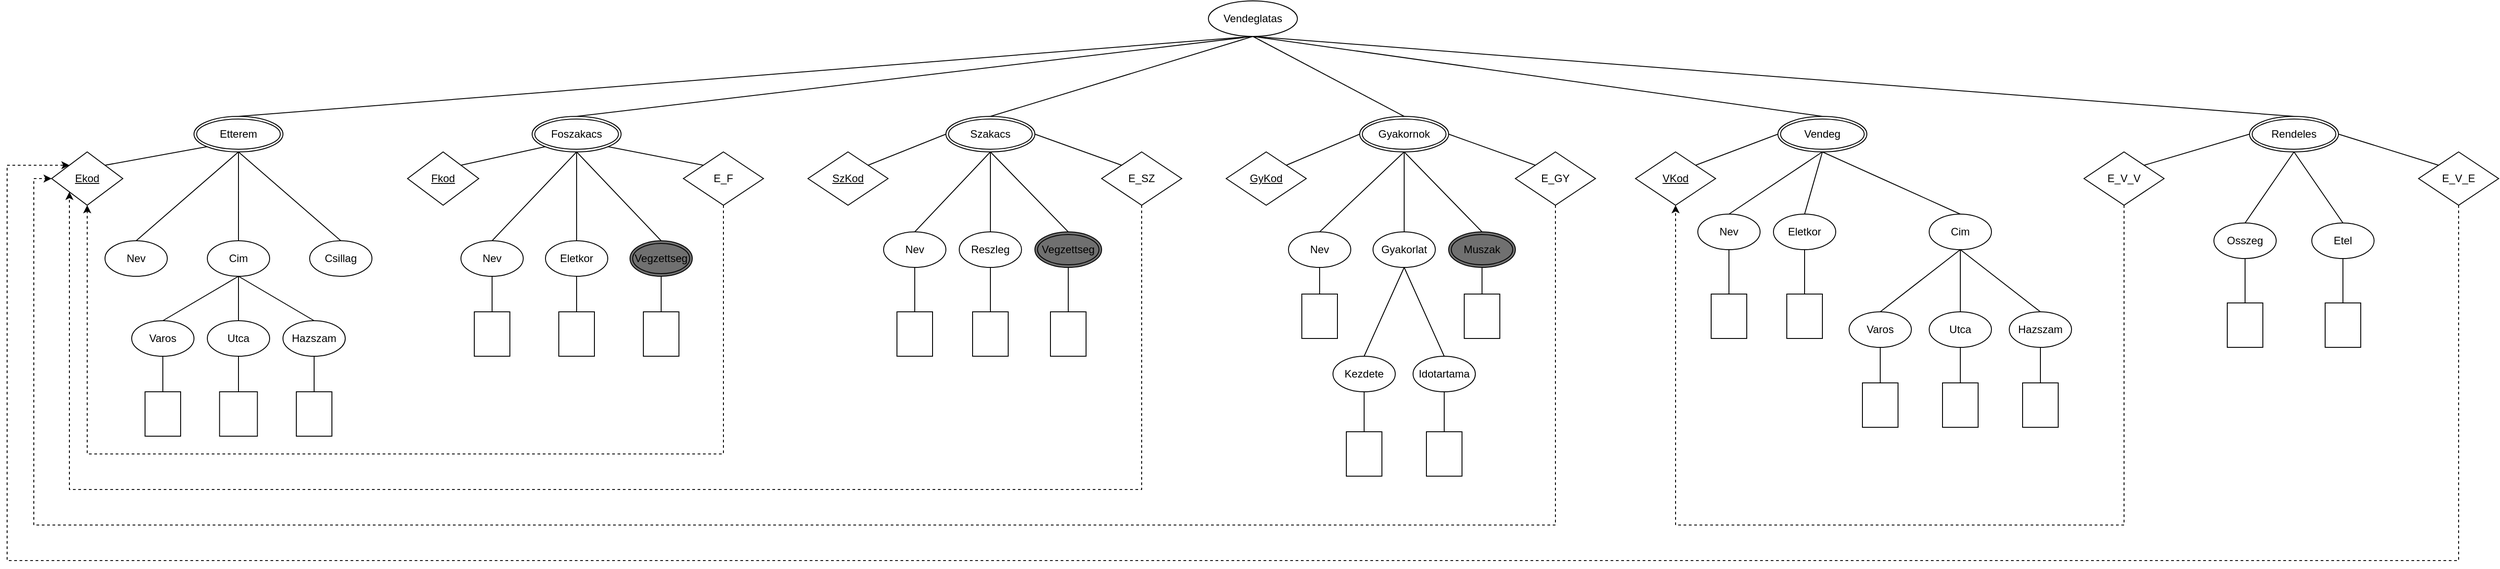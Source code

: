 <mxfile version="28.2.5">
  <diagram name="1 oldal" id="dGb0UY-_Se25YQj4G9rX">
    <mxGraphModel dx="3767" dy="1123" grid="1" gridSize="10" guides="1" tooltips="1" connect="1" arrows="1" fold="1" page="1" pageScale="1" pageWidth="827" pageHeight="1169" math="0" shadow="0">
      <root>
        <mxCell id="0" />
        <mxCell id="1" parent="0" />
        <mxCell id="DmxvdTNKo9QtdADaN_bz-2" value="Szakacs" style="ellipse;shape=doubleEllipse;margin=3;whiteSpace=wrap;html=1;align=center;" parent="1" vertex="1">
          <mxGeometry x="285" y="180" width="100" height="40" as="geometry" />
        </mxCell>
        <mxCell id="DmxvdTNKo9QtdADaN_bz-3" value="Vendeglatas" style="ellipse;whiteSpace=wrap;html=1;align=center;" parent="1" vertex="1">
          <mxGeometry x="580" y="50" width="100" height="40" as="geometry" />
        </mxCell>
        <mxCell id="DmxvdTNKo9QtdADaN_bz-4" value="Etterem" style="ellipse;shape=doubleEllipse;margin=3;whiteSpace=wrap;html=1;align=center;" parent="1" vertex="1">
          <mxGeometry x="-560" y="180" width="100" height="40" as="geometry" />
        </mxCell>
        <mxCell id="DmxvdTNKo9QtdADaN_bz-5" value="Foszakacs" style="ellipse;shape=doubleEllipse;margin=3;whiteSpace=wrap;html=1;align=center;" parent="1" vertex="1">
          <mxGeometry x="-180" y="180" width="100" height="40" as="geometry" />
        </mxCell>
        <mxCell id="DmxvdTNKo9QtdADaN_bz-6" value="Vendeg" style="ellipse;shape=doubleEllipse;margin=3;whiteSpace=wrap;html=1;align=center;" parent="1" vertex="1">
          <mxGeometry x="1220" y="180" width="100" height="40" as="geometry" />
        </mxCell>
        <mxCell id="DmxvdTNKo9QtdADaN_bz-7" value="Rendeles" style="ellipse;shape=doubleEllipse;margin=3;whiteSpace=wrap;html=1;align=center;" parent="1" vertex="1">
          <mxGeometry x="1750" y="180" width="100" height="40" as="geometry" />
        </mxCell>
        <mxCell id="DmxvdTNKo9QtdADaN_bz-8" value="Gyakornok" style="ellipse;shape=doubleEllipse;margin=3;whiteSpace=wrap;html=1;align=center;" parent="1" vertex="1">
          <mxGeometry x="750" y="180" width="100" height="40" as="geometry" />
        </mxCell>
        <mxCell id="DmxvdTNKo9QtdADaN_bz-9" value="" style="endArrow=none;html=1;rounded=0;entryX=0.5;entryY=1;entryDx=0;entryDy=0;exitX=0.5;exitY=0;exitDx=0;exitDy=0;" parent="1" source="DmxvdTNKo9QtdADaN_bz-4" target="DmxvdTNKo9QtdADaN_bz-3" edge="1">
          <mxGeometry relative="1" as="geometry">
            <mxPoint x="340" y="440" as="sourcePoint" />
            <mxPoint x="374" y="110" as="targetPoint" />
          </mxGeometry>
        </mxCell>
        <mxCell id="DmxvdTNKo9QtdADaN_bz-11" value="" style="endArrow=none;html=1;rounded=0;entryX=0.5;entryY=1;entryDx=0;entryDy=0;exitX=0.5;exitY=0;exitDx=0;exitDy=0;" parent="1" source="DmxvdTNKo9QtdADaN_bz-5" target="DmxvdTNKo9QtdADaN_bz-3" edge="1">
          <mxGeometry relative="1" as="geometry">
            <mxPoint x="390" y="220" as="sourcePoint" />
            <mxPoint x="1234" y="130" as="targetPoint" />
          </mxGeometry>
        </mxCell>
        <mxCell id="DmxvdTNKo9QtdADaN_bz-12" value="" style="endArrow=none;html=1;rounded=0;entryX=0.5;entryY=1;entryDx=0;entryDy=0;exitX=0.5;exitY=0;exitDx=0;exitDy=0;" parent="1" source="DmxvdTNKo9QtdADaN_bz-2" target="DmxvdTNKo9QtdADaN_bz-3" edge="1">
          <mxGeometry relative="1" as="geometry">
            <mxPoint x="400" y="240" as="sourcePoint" />
            <mxPoint x="1244" y="150" as="targetPoint" />
          </mxGeometry>
        </mxCell>
        <mxCell id="DmxvdTNKo9QtdADaN_bz-13" value="" style="endArrow=none;html=1;rounded=0;entryX=0.5;entryY=1;entryDx=0;entryDy=0;exitX=0.5;exitY=0;exitDx=0;exitDy=0;" parent="1" source="DmxvdTNKo9QtdADaN_bz-8" target="DmxvdTNKo9QtdADaN_bz-3" edge="1">
          <mxGeometry relative="1" as="geometry">
            <mxPoint x="450" y="220" as="sourcePoint" />
            <mxPoint x="1294" y="130" as="targetPoint" />
          </mxGeometry>
        </mxCell>
        <mxCell id="DmxvdTNKo9QtdADaN_bz-14" value="" style="endArrow=none;html=1;rounded=0;entryX=0.5;entryY=0;entryDx=0;entryDy=0;exitX=0.5;exitY=1;exitDx=0;exitDy=0;" parent="1" source="DmxvdTNKo9QtdADaN_bz-3" target="DmxvdTNKo9QtdADaN_bz-6" edge="1">
          <mxGeometry relative="1" as="geometry">
            <mxPoint x="650" y="190" as="sourcePoint" />
            <mxPoint x="1494" y="100" as="targetPoint" />
          </mxGeometry>
        </mxCell>
        <mxCell id="DmxvdTNKo9QtdADaN_bz-15" value="" style="endArrow=none;html=1;rounded=0;entryX=0.5;entryY=0;entryDx=0;entryDy=0;exitX=0.5;exitY=1;exitDx=0;exitDy=0;" parent="1" source="DmxvdTNKo9QtdADaN_bz-3" target="DmxvdTNKo9QtdADaN_bz-7" edge="1">
          <mxGeometry relative="1" as="geometry">
            <mxPoint x="640" y="210" as="sourcePoint" />
            <mxPoint x="1484" y="120" as="targetPoint" />
          </mxGeometry>
        </mxCell>
        <mxCell id="DmxvdTNKo9QtdADaN_bz-16" value="Ekod" style="shape=rhombus;perimeter=rhombusPerimeter;whiteSpace=wrap;html=1;align=center;fontStyle=4" parent="1" vertex="1">
          <mxGeometry x="-720" y="220" width="80" height="60" as="geometry" />
        </mxCell>
        <mxCell id="DmxvdTNKo9QtdADaN_bz-17" value="Nev" style="ellipse;whiteSpace=wrap;html=1;align=center;" parent="1" vertex="1">
          <mxGeometry x="-660" y="320" width="70" height="40" as="geometry" />
        </mxCell>
        <mxCell id="DmxvdTNKo9QtdADaN_bz-18" value="Cim" style="ellipse;whiteSpace=wrap;html=1;align=center;" parent="1" vertex="1">
          <mxGeometry x="-545" y="320" width="70" height="40" as="geometry" />
        </mxCell>
        <mxCell id="DmxvdTNKo9QtdADaN_bz-19" value="Csillag" style="ellipse;whiteSpace=wrap;html=1;align=center;" parent="1" vertex="1">
          <mxGeometry x="-430" y="320" width="70" height="40" as="geometry" />
        </mxCell>
        <mxCell id="DmxvdTNKo9QtdADaN_bz-20" value="Varos" style="ellipse;whiteSpace=wrap;html=1;align=center;" parent="1" vertex="1">
          <mxGeometry x="-630" y="410" width="70" height="40" as="geometry" />
        </mxCell>
        <mxCell id="DmxvdTNKo9QtdADaN_bz-21" value="Utca" style="ellipse;whiteSpace=wrap;html=1;align=center;" parent="1" vertex="1">
          <mxGeometry x="-545" y="410" width="70" height="40" as="geometry" />
        </mxCell>
        <mxCell id="DmxvdTNKo9QtdADaN_bz-22" value="Hazszam" style="ellipse;whiteSpace=wrap;html=1;align=center;" parent="1" vertex="1">
          <mxGeometry x="-460" y="410" width="70" height="40" as="geometry" />
        </mxCell>
        <mxCell id="DmxvdTNKo9QtdADaN_bz-23" value="" style="whiteSpace=wrap;html=1;align=center;" parent="1" vertex="1">
          <mxGeometry x="-615" y="490" width="40" height="50" as="geometry" />
        </mxCell>
        <mxCell id="DmxvdTNKo9QtdADaN_bz-24" value="" style="whiteSpace=wrap;html=1;align=center;" parent="1" vertex="1">
          <mxGeometry x="-531.25" y="490" width="42.5" height="50" as="geometry" />
        </mxCell>
        <mxCell id="DmxvdTNKo9QtdADaN_bz-25" value="" style="whiteSpace=wrap;html=1;align=center;" parent="1" vertex="1">
          <mxGeometry x="-445" y="490" width="40" height="50" as="geometry" />
        </mxCell>
        <mxCell id="DmxvdTNKo9QtdADaN_bz-26" value="" style="endArrow=none;html=1;rounded=0;entryX=0;entryY=1;entryDx=0;entryDy=0;exitX=1;exitY=0;exitDx=0;exitDy=0;" parent="1" source="DmxvdTNKo9QtdADaN_bz-16" target="DmxvdTNKo9QtdADaN_bz-4" edge="1">
          <mxGeometry relative="1" as="geometry">
            <mxPoint x="-90" y="400" as="sourcePoint" />
            <mxPoint x="70" y="400" as="targetPoint" />
          </mxGeometry>
        </mxCell>
        <mxCell id="DmxvdTNKo9QtdADaN_bz-28" value="" style="endArrow=none;html=1;rounded=0;entryX=0.5;entryY=1;entryDx=0;entryDy=0;exitX=0.5;exitY=0;exitDx=0;exitDy=0;" parent="1" source="DmxvdTNKo9QtdADaN_bz-17" target="DmxvdTNKo9QtdADaN_bz-4" edge="1">
          <mxGeometry relative="1" as="geometry">
            <mxPoint x="-520" y="261" as="sourcePoint" />
            <mxPoint x="-405" y="240" as="targetPoint" />
          </mxGeometry>
        </mxCell>
        <mxCell id="DmxvdTNKo9QtdADaN_bz-29" value="" style="endArrow=none;html=1;rounded=0;entryX=0.5;entryY=1;entryDx=0;entryDy=0;exitX=0.5;exitY=0;exitDx=0;exitDy=0;" parent="1" source="DmxvdTNKo9QtdADaN_bz-18" target="DmxvdTNKo9QtdADaN_bz-4" edge="1">
          <mxGeometry relative="1" as="geometry">
            <mxPoint x="-500" y="301" as="sourcePoint" />
            <mxPoint x="-385" y="280" as="targetPoint" />
          </mxGeometry>
        </mxCell>
        <mxCell id="DmxvdTNKo9QtdADaN_bz-30" value="" style="endArrow=none;html=1;rounded=0;entryX=0.5;entryY=1;entryDx=0;entryDy=0;exitX=0.5;exitY=0;exitDx=0;exitDy=0;" parent="1" source="DmxvdTNKo9QtdADaN_bz-19" target="DmxvdTNKo9QtdADaN_bz-4" edge="1">
          <mxGeometry relative="1" as="geometry">
            <mxPoint x="-470" y="271" as="sourcePoint" />
            <mxPoint x="-355" y="250" as="targetPoint" />
          </mxGeometry>
        </mxCell>
        <mxCell id="DmxvdTNKo9QtdADaN_bz-31" value="" style="endArrow=none;html=1;rounded=0;entryX=0.5;entryY=1;entryDx=0;entryDy=0;exitX=0.5;exitY=0;exitDx=0;exitDy=0;" parent="1" source="DmxvdTNKo9QtdADaN_bz-20" target="DmxvdTNKo9QtdADaN_bz-18" edge="1">
          <mxGeometry relative="1" as="geometry">
            <mxPoint x="-520" y="401" as="sourcePoint" />
            <mxPoint x="-405" y="380" as="targetPoint" />
          </mxGeometry>
        </mxCell>
        <mxCell id="DmxvdTNKo9QtdADaN_bz-32" value="" style="endArrow=none;html=1;rounded=0;entryX=0.5;entryY=1;entryDx=0;entryDy=0;exitX=0.5;exitY=0;exitDx=0;exitDy=0;" parent="1" source="DmxvdTNKo9QtdADaN_bz-21" target="DmxvdTNKo9QtdADaN_bz-18" edge="1">
          <mxGeometry relative="1" as="geometry">
            <mxPoint x="-500" y="391" as="sourcePoint" />
            <mxPoint x="-385" y="370" as="targetPoint" />
          </mxGeometry>
        </mxCell>
        <mxCell id="DmxvdTNKo9QtdADaN_bz-33" value="" style="endArrow=none;html=1;rounded=0;entryX=0.5;entryY=0;entryDx=0;entryDy=0;exitX=0.5;exitY=1;exitDx=0;exitDy=0;" parent="1" source="DmxvdTNKo9QtdADaN_bz-18" target="DmxvdTNKo9QtdADaN_bz-22" edge="1">
          <mxGeometry relative="1" as="geometry">
            <mxPoint x="-480" y="391" as="sourcePoint" />
            <mxPoint x="-365" y="370" as="targetPoint" />
          </mxGeometry>
        </mxCell>
        <mxCell id="DmxvdTNKo9QtdADaN_bz-34" value="" style="endArrow=none;html=1;rounded=0;entryX=0.5;entryY=1;entryDx=0;entryDy=0;exitX=0.5;exitY=0;exitDx=0;exitDy=0;" parent="1" source="DmxvdTNKo9QtdADaN_bz-23" target="DmxvdTNKo9QtdADaN_bz-20" edge="1">
          <mxGeometry relative="1" as="geometry">
            <mxPoint x="-590" y="481" as="sourcePoint" />
            <mxPoint x="-475" y="460" as="targetPoint" />
          </mxGeometry>
        </mxCell>
        <mxCell id="DmxvdTNKo9QtdADaN_bz-35" value="" style="endArrow=none;html=1;rounded=0;entryX=0.5;entryY=1;entryDx=0;entryDy=0;exitX=0.5;exitY=0;exitDx=0;exitDy=0;" parent="1" source="DmxvdTNKo9QtdADaN_bz-24" target="DmxvdTNKo9QtdADaN_bz-21" edge="1">
          <mxGeometry relative="1" as="geometry">
            <mxPoint x="-530" y="481" as="sourcePoint" />
            <mxPoint x="-415" y="460" as="targetPoint" />
          </mxGeometry>
        </mxCell>
        <mxCell id="DmxvdTNKo9QtdADaN_bz-36" value="" style="endArrow=none;html=1;rounded=0;entryX=0.5;entryY=1;entryDx=0;entryDy=0;exitX=0.5;exitY=0;exitDx=0;exitDy=0;" parent="1" source="DmxvdTNKo9QtdADaN_bz-25" target="DmxvdTNKo9QtdADaN_bz-22" edge="1">
          <mxGeometry relative="1" as="geometry">
            <mxPoint x="-450" y="481" as="sourcePoint" />
            <mxPoint x="-335" y="460" as="targetPoint" />
          </mxGeometry>
        </mxCell>
        <mxCell id="DmxvdTNKo9QtdADaN_bz-37" value="Fkod" style="shape=rhombus;perimeter=rhombusPerimeter;whiteSpace=wrap;html=1;align=center;fontStyle=4" parent="1" vertex="1">
          <mxGeometry x="-320" y="220" width="80" height="60" as="geometry" />
        </mxCell>
        <mxCell id="DmxvdTNKo9QtdADaN_bz-38" value="" style="endArrow=none;html=1;rounded=0;entryX=0;entryY=1;entryDx=0;entryDy=0;exitX=1;exitY=0;exitDx=0;exitDy=0;" parent="1" source="DmxvdTNKo9QtdADaN_bz-37" target="DmxvdTNKo9QtdADaN_bz-5" edge="1">
          <mxGeometry relative="1" as="geometry">
            <mxPoint x="-90" y="400" as="sourcePoint" />
            <mxPoint x="70" y="400" as="targetPoint" />
          </mxGeometry>
        </mxCell>
        <mxCell id="DmxvdTNKo9QtdADaN_bz-39" value="Nev" style="ellipse;whiteSpace=wrap;html=1;align=center;" parent="1" vertex="1">
          <mxGeometry x="-260" y="320" width="70" height="40" as="geometry" />
        </mxCell>
        <mxCell id="DmxvdTNKo9QtdADaN_bz-40" value="Eletkor" style="ellipse;whiteSpace=wrap;html=1;align=center;" parent="1" vertex="1">
          <mxGeometry x="-165" y="320" width="70" height="40" as="geometry" />
        </mxCell>
        <mxCell id="DmxvdTNKo9QtdADaN_bz-42" value="Vegzettseg" style="ellipse;shape=doubleEllipse;margin=3;whiteSpace=wrap;html=1;align=center;fillColor=#707070;" parent="1" vertex="1">
          <mxGeometry x="-70" y="320" width="70" height="40" as="geometry" />
        </mxCell>
        <mxCell id="DmxvdTNKo9QtdADaN_bz-43" value="" style="whiteSpace=wrap;html=1;align=center;" parent="1" vertex="1">
          <mxGeometry x="-245" y="400" width="40" height="50" as="geometry" />
        </mxCell>
        <mxCell id="DmxvdTNKo9QtdADaN_bz-44" value="" style="whiteSpace=wrap;html=1;align=center;" parent="1" vertex="1">
          <mxGeometry x="-150" y="400" width="40" height="50" as="geometry" />
        </mxCell>
        <mxCell id="DmxvdTNKo9QtdADaN_bz-45" value="" style="whiteSpace=wrap;html=1;align=center;" parent="1" vertex="1">
          <mxGeometry x="-55" y="400" width="40" height="50" as="geometry" />
        </mxCell>
        <mxCell id="DmxvdTNKo9QtdADaN_bz-46" value="" style="endArrow=none;html=1;rounded=0;entryX=0.5;entryY=1;entryDx=0;entryDy=0;exitX=0.5;exitY=0;exitDx=0;exitDy=0;" parent="1" source="DmxvdTNKo9QtdADaN_bz-39" target="DmxvdTNKo9QtdADaN_bz-5" edge="1">
          <mxGeometry relative="1" as="geometry">
            <mxPoint x="-150" y="261" as="sourcePoint" />
            <mxPoint x="-55" y="240" as="targetPoint" />
          </mxGeometry>
        </mxCell>
        <mxCell id="DmxvdTNKo9QtdADaN_bz-47" value="" style="endArrow=none;html=1;rounded=0;entryX=0.5;entryY=1;entryDx=0;entryDy=0;exitX=0.5;exitY=0;exitDx=0;exitDy=0;" parent="1" source="DmxvdTNKo9QtdADaN_bz-40" target="DmxvdTNKo9QtdADaN_bz-5" edge="1">
          <mxGeometry relative="1" as="geometry">
            <mxPoint x="-130" y="301" as="sourcePoint" />
            <mxPoint x="-35" y="280" as="targetPoint" />
          </mxGeometry>
        </mxCell>
        <mxCell id="DmxvdTNKo9QtdADaN_bz-48" value="" style="endArrow=none;html=1;rounded=0;entryX=0.5;entryY=0;entryDx=0;entryDy=0;exitX=0.5;exitY=1;exitDx=0;exitDy=0;" parent="1" source="DmxvdTNKo9QtdADaN_bz-5" target="DmxvdTNKo9QtdADaN_bz-42" edge="1">
          <mxGeometry relative="1" as="geometry">
            <mxPoint x="-90" y="281" as="sourcePoint" />
            <mxPoint x="5" y="260" as="targetPoint" />
          </mxGeometry>
        </mxCell>
        <mxCell id="DmxvdTNKo9QtdADaN_bz-49" value="" style="endArrow=none;html=1;rounded=0;entryX=0.5;entryY=1;entryDx=0;entryDy=0;exitX=0.5;exitY=0;exitDx=0;exitDy=0;" parent="1" source="DmxvdTNKo9QtdADaN_bz-43" target="DmxvdTNKo9QtdADaN_bz-39" edge="1">
          <mxGeometry relative="1" as="geometry">
            <mxPoint x="-220" y="401" as="sourcePoint" />
            <mxPoint x="-125" y="380" as="targetPoint" />
          </mxGeometry>
        </mxCell>
        <mxCell id="DmxvdTNKo9QtdADaN_bz-50" value="" style="endArrow=none;html=1;rounded=0;entryX=0.5;entryY=1;entryDx=0;entryDy=0;exitX=0.5;exitY=0;exitDx=0;exitDy=0;" parent="1" source="DmxvdTNKo9QtdADaN_bz-44" target="DmxvdTNKo9QtdADaN_bz-40" edge="1">
          <mxGeometry relative="1" as="geometry">
            <mxPoint x="-140" y="391" as="sourcePoint" />
            <mxPoint x="-45" y="370" as="targetPoint" />
          </mxGeometry>
        </mxCell>
        <mxCell id="DmxvdTNKo9QtdADaN_bz-51" value="" style="endArrow=none;html=1;rounded=0;entryX=0.5;entryY=1;entryDx=0;entryDy=0;exitX=0.5;exitY=0;exitDx=0;exitDy=0;" parent="1" source="DmxvdTNKo9QtdADaN_bz-45" target="DmxvdTNKo9QtdADaN_bz-42" edge="1">
          <mxGeometry relative="1" as="geometry">
            <mxPoint x="-50" y="391" as="sourcePoint" />
            <mxPoint x="45" y="370" as="targetPoint" />
          </mxGeometry>
        </mxCell>
        <mxCell id="DmxvdTNKo9QtdADaN_bz-59" value="" style="endArrow=none;html=1;rounded=0;entryX=1;entryY=1;entryDx=0;entryDy=0;exitX=0;exitY=0;exitDx=0;exitDy=0;" parent="1" source="DmxvdTNKo9QtdADaN_bz-60" target="DmxvdTNKo9QtdADaN_bz-5" edge="1">
          <mxGeometry relative="1" as="geometry">
            <mxPoint x="20" y="235" as="sourcePoint" />
            <mxPoint x="15" y="230" as="targetPoint" />
          </mxGeometry>
        </mxCell>
        <mxCell id="qB4JOx8IL-BIcfQESZDg-21" style="edgeStyle=orthogonalEdgeStyle;rounded=0;orthogonalLoop=1;jettySize=auto;html=1;exitX=0.5;exitY=1;exitDx=0;exitDy=0;entryX=0.5;entryY=1;entryDx=0;entryDy=0;dashed=1;" edge="1" parent="1" source="DmxvdTNKo9QtdADaN_bz-60" target="DmxvdTNKo9QtdADaN_bz-16">
          <mxGeometry relative="1" as="geometry">
            <Array as="points">
              <mxPoint x="35" y="560" />
              <mxPoint x="-680" y="560" />
            </Array>
          </mxGeometry>
        </mxCell>
        <mxCell id="DmxvdTNKo9QtdADaN_bz-60" value="E_F" style="shape=rhombus;perimeter=rhombusPerimeter;whiteSpace=wrap;html=1;align=center;" parent="1" vertex="1">
          <mxGeometry x="-10" y="220" width="90" height="60" as="geometry" />
        </mxCell>
        <mxCell id="qB4JOx8IL-BIcfQESZDg-1" value="SzKod" style="shape=rhombus;perimeter=rhombusPerimeter;whiteSpace=wrap;html=1;align=center;fontStyle=4" vertex="1" parent="1">
          <mxGeometry x="130" y="220" width="90" height="60" as="geometry" />
        </mxCell>
        <mxCell id="qB4JOx8IL-BIcfQESZDg-2" value="Nev" style="ellipse;whiteSpace=wrap;html=1;align=center;" vertex="1" parent="1">
          <mxGeometry x="215" y="310" width="70" height="40" as="geometry" />
        </mxCell>
        <mxCell id="qB4JOx8IL-BIcfQESZDg-3" value="Reszleg" style="ellipse;whiteSpace=wrap;html=1;align=center;" vertex="1" parent="1">
          <mxGeometry x="300" y="310" width="70" height="40" as="geometry" />
        </mxCell>
        <mxCell id="qB4JOx8IL-BIcfQESZDg-5" value="Vegzettseg" style="ellipse;shape=doubleEllipse;margin=3;whiteSpace=wrap;html=1;align=center;fillColor=#707070;" vertex="1" parent="1">
          <mxGeometry x="385" y="310" width="75" height="40" as="geometry" />
        </mxCell>
        <mxCell id="qB4JOx8IL-BIcfQESZDg-6" value="" style="whiteSpace=wrap;html=1;align=center;" vertex="1" parent="1">
          <mxGeometry x="230" y="400" width="40" height="50" as="geometry" />
        </mxCell>
        <mxCell id="qB4JOx8IL-BIcfQESZDg-7" value="" style="whiteSpace=wrap;html=1;align=center;" vertex="1" parent="1">
          <mxGeometry x="315" y="400" width="40" height="50" as="geometry" />
        </mxCell>
        <mxCell id="qB4JOx8IL-BIcfQESZDg-8" value="" style="whiteSpace=wrap;html=1;align=center;" vertex="1" parent="1">
          <mxGeometry x="402.5" y="400" width="40" height="50" as="geometry" />
        </mxCell>
        <mxCell id="qB4JOx8IL-BIcfQESZDg-9" value="" style="endArrow=none;html=1;rounded=0;entryX=0.5;entryY=1;entryDx=0;entryDy=0;exitX=0.5;exitY=0;exitDx=0;exitDy=0;" edge="1" parent="1" source="qB4JOx8IL-BIcfQESZDg-6" target="qB4JOx8IL-BIcfQESZDg-2">
          <mxGeometry relative="1" as="geometry">
            <mxPoint x="235" y="410" as="sourcePoint" />
            <mxPoint x="235" y="370" as="targetPoint" />
          </mxGeometry>
        </mxCell>
        <mxCell id="qB4JOx8IL-BIcfQESZDg-10" value="" style="endArrow=none;html=1;rounded=0;entryX=0.5;entryY=1;entryDx=0;entryDy=0;exitX=0.5;exitY=0;exitDx=0;exitDy=0;" edge="1" parent="1" source="qB4JOx8IL-BIcfQESZDg-7" target="qB4JOx8IL-BIcfQESZDg-3">
          <mxGeometry relative="1" as="geometry">
            <mxPoint x="325" y="400" as="sourcePoint" />
            <mxPoint x="325" y="360" as="targetPoint" />
          </mxGeometry>
        </mxCell>
        <mxCell id="qB4JOx8IL-BIcfQESZDg-11" value="" style="endArrow=none;html=1;rounded=0;entryX=0.5;entryY=1;entryDx=0;entryDy=0;exitX=0.5;exitY=0;exitDx=0;exitDy=0;" edge="1" parent="1" source="qB4JOx8IL-BIcfQESZDg-8" target="qB4JOx8IL-BIcfQESZDg-5">
          <mxGeometry relative="1" as="geometry">
            <mxPoint x="385" y="420" as="sourcePoint" />
            <mxPoint x="385" y="380" as="targetPoint" />
          </mxGeometry>
        </mxCell>
        <mxCell id="qB4JOx8IL-BIcfQESZDg-12" value="" style="endArrow=none;html=1;rounded=0;entryX=0;entryY=0.5;entryDx=0;entryDy=0;exitX=1;exitY=0;exitDx=0;exitDy=0;" edge="1" parent="1" source="qB4JOx8IL-BIcfQESZDg-1" target="DmxvdTNKo9QtdADaN_bz-2">
          <mxGeometry relative="1" as="geometry">
            <mxPoint x="295" y="270" as="sourcePoint" />
            <mxPoint x="295" y="230" as="targetPoint" />
          </mxGeometry>
        </mxCell>
        <mxCell id="qB4JOx8IL-BIcfQESZDg-13" value="" style="endArrow=none;html=1;rounded=0;entryX=0.5;entryY=1;entryDx=0;entryDy=0;exitX=0.5;exitY=0;exitDx=0;exitDy=0;" edge="1" parent="1" source="qB4JOx8IL-BIcfQESZDg-2" target="DmxvdTNKo9QtdADaN_bz-2">
          <mxGeometry relative="1" as="geometry">
            <mxPoint x="320" y="280" as="sourcePoint" />
            <mxPoint x="320" y="240" as="targetPoint" />
          </mxGeometry>
        </mxCell>
        <mxCell id="qB4JOx8IL-BIcfQESZDg-14" value="" style="endArrow=none;html=1;rounded=0;entryX=0.5;entryY=1;entryDx=0;entryDy=0;exitX=0.5;exitY=0;exitDx=0;exitDy=0;" edge="1" parent="1" source="qB4JOx8IL-BIcfQESZDg-3" target="DmxvdTNKo9QtdADaN_bz-2">
          <mxGeometry relative="1" as="geometry">
            <mxPoint x="320" y="290" as="sourcePoint" />
            <mxPoint x="320" y="250" as="targetPoint" />
          </mxGeometry>
        </mxCell>
        <mxCell id="qB4JOx8IL-BIcfQESZDg-15" value="" style="endArrow=none;html=1;rounded=0;entryX=0.5;entryY=1;entryDx=0;entryDy=0;exitX=0.5;exitY=0;exitDx=0;exitDy=0;" edge="1" parent="1" source="qB4JOx8IL-BIcfQESZDg-5" target="DmxvdTNKo9QtdADaN_bz-2">
          <mxGeometry relative="1" as="geometry">
            <mxPoint x="370" y="290" as="sourcePoint" />
            <mxPoint x="370" y="250" as="targetPoint" />
          </mxGeometry>
        </mxCell>
        <mxCell id="qB4JOx8IL-BIcfQESZDg-22" style="edgeStyle=orthogonalEdgeStyle;rounded=0;orthogonalLoop=1;jettySize=auto;html=1;exitX=0.5;exitY=1;exitDx=0;exitDy=0;entryX=0;entryY=1;entryDx=0;entryDy=0;dashed=1;" edge="1" parent="1" source="qB4JOx8IL-BIcfQESZDg-16" target="DmxvdTNKo9QtdADaN_bz-16">
          <mxGeometry relative="1" as="geometry">
            <Array as="points">
              <mxPoint x="505" y="600" />
              <mxPoint x="-700" y="600" />
            </Array>
          </mxGeometry>
        </mxCell>
        <mxCell id="qB4JOx8IL-BIcfQESZDg-16" value="E_SZ" style="shape=rhombus;perimeter=rhombusPerimeter;whiteSpace=wrap;html=1;align=center;" vertex="1" parent="1">
          <mxGeometry x="460" y="220" width="90" height="60" as="geometry" />
        </mxCell>
        <mxCell id="qB4JOx8IL-BIcfQESZDg-17" value="" style="endArrow=none;html=1;rounded=0;entryX=0;entryY=0;entryDx=0;entryDy=0;exitX=1;exitY=0.5;exitDx=0;exitDy=0;" edge="1" parent="1" source="DmxvdTNKo9QtdADaN_bz-2" target="qB4JOx8IL-BIcfQESZDg-16">
          <mxGeometry relative="1" as="geometry">
            <mxPoint x="410" y="245" as="sourcePoint" />
            <mxPoint x="498" y="210" as="targetPoint" />
          </mxGeometry>
        </mxCell>
        <mxCell id="qB4JOx8IL-BIcfQESZDg-24" value="GyKod" style="shape=rhombus;perimeter=rhombusPerimeter;whiteSpace=wrap;html=1;align=center;fontStyle=4" vertex="1" parent="1">
          <mxGeometry x="600" y="220" width="90" height="60" as="geometry" />
        </mxCell>
        <mxCell id="qB4JOx8IL-BIcfQESZDg-25" value="Nev" style="ellipse;whiteSpace=wrap;html=1;align=center;" vertex="1" parent="1">
          <mxGeometry x="670" y="310" width="70" height="40" as="geometry" />
        </mxCell>
        <mxCell id="qB4JOx8IL-BIcfQESZDg-26" value="Gyakorlat" style="ellipse;whiteSpace=wrap;html=1;align=center;" vertex="1" parent="1">
          <mxGeometry x="765" y="310" width="70" height="40" as="geometry" />
        </mxCell>
        <mxCell id="qB4JOx8IL-BIcfQESZDg-28" value="Muszak" style="ellipse;shape=doubleEllipse;margin=3;whiteSpace=wrap;html=1;align=center;fillColor=#707070;" vertex="1" parent="1">
          <mxGeometry x="850" y="310" width="75" height="40" as="geometry" />
        </mxCell>
        <mxCell id="qB4JOx8IL-BIcfQESZDg-29" value="Kezdete" style="ellipse;whiteSpace=wrap;html=1;align=center;" vertex="1" parent="1">
          <mxGeometry x="720" y="450" width="70" height="40" as="geometry" />
        </mxCell>
        <mxCell id="qB4JOx8IL-BIcfQESZDg-30" value="Idotartama" style="ellipse;whiteSpace=wrap;html=1;align=center;" vertex="1" parent="1">
          <mxGeometry x="810" y="450" width="70" height="40" as="geometry" />
        </mxCell>
        <mxCell id="qB4JOx8IL-BIcfQESZDg-48" style="edgeStyle=orthogonalEdgeStyle;rounded=0;orthogonalLoop=1;jettySize=auto;html=1;exitX=0.5;exitY=1;exitDx=0;exitDy=0;entryX=0;entryY=0.5;entryDx=0;entryDy=0;dashed=1;" edge="1" parent="1" source="qB4JOx8IL-BIcfQESZDg-31" target="DmxvdTNKo9QtdADaN_bz-16">
          <mxGeometry relative="1" as="geometry">
            <Array as="points">
              <mxPoint x="970" y="640" />
              <mxPoint x="-740" y="640" />
              <mxPoint x="-740" y="250" />
            </Array>
          </mxGeometry>
        </mxCell>
        <mxCell id="qB4JOx8IL-BIcfQESZDg-31" value="E_GY" style="shape=rhombus;perimeter=rhombusPerimeter;whiteSpace=wrap;html=1;align=center;" vertex="1" parent="1">
          <mxGeometry x="925" y="220" width="90" height="60" as="geometry" />
        </mxCell>
        <mxCell id="qB4JOx8IL-BIcfQESZDg-33" value="" style="endArrow=none;html=1;rounded=0;entryX=0.5;entryY=1;entryDx=0;entryDy=0;exitX=0.5;exitY=0;exitDx=0;exitDy=0;" edge="1" parent="1" source="qB4JOx8IL-BIcfQESZDg-25" target="DmxvdTNKo9QtdADaN_bz-8">
          <mxGeometry relative="1" as="geometry">
            <mxPoint x="858" y="350" as="sourcePoint" />
            <mxPoint x="770" y="260" as="targetPoint" />
          </mxGeometry>
        </mxCell>
        <mxCell id="qB4JOx8IL-BIcfQESZDg-34" value="" style="endArrow=none;html=1;rounded=0;exitX=0.5;exitY=0;exitDx=0;exitDy=0;entryX=0.5;entryY=1;entryDx=0;entryDy=0;" edge="1" parent="1" source="qB4JOx8IL-BIcfQESZDg-26" target="DmxvdTNKo9QtdADaN_bz-8">
          <mxGeometry relative="1" as="geometry">
            <mxPoint x="888" y="340" as="sourcePoint" />
            <mxPoint x="790" y="220" as="targetPoint" />
          </mxGeometry>
        </mxCell>
        <mxCell id="qB4JOx8IL-BIcfQESZDg-35" value="" style="endArrow=none;html=1;rounded=0;entryX=0.5;entryY=1;entryDx=0;entryDy=0;exitX=0.5;exitY=0;exitDx=0;exitDy=0;" edge="1" parent="1" source="qB4JOx8IL-BIcfQESZDg-28" target="DmxvdTNKo9QtdADaN_bz-8">
          <mxGeometry relative="1" as="geometry">
            <mxPoint x="908" y="350" as="sourcePoint" />
            <mxPoint x="820" y="260" as="targetPoint" />
          </mxGeometry>
        </mxCell>
        <mxCell id="qB4JOx8IL-BIcfQESZDg-36" value="" style="endArrow=none;html=1;rounded=0;entryX=0.5;entryY=1;entryDx=0;entryDy=0;exitX=0.5;exitY=0;exitDx=0;exitDy=0;" edge="1" parent="1" source="qB4JOx8IL-BIcfQESZDg-29" target="qB4JOx8IL-BIcfQESZDg-26">
          <mxGeometry relative="1" as="geometry">
            <mxPoint x="868" y="450" as="sourcePoint" />
            <mxPoint x="780" y="360" as="targetPoint" />
          </mxGeometry>
        </mxCell>
        <mxCell id="qB4JOx8IL-BIcfQESZDg-37" value="" style="endArrow=none;html=1;rounded=0;entryX=0.5;entryY=1;entryDx=0;entryDy=0;exitX=0.5;exitY=0;exitDx=0;exitDy=0;" edge="1" parent="1" source="qB4JOx8IL-BIcfQESZDg-30" target="qB4JOx8IL-BIcfQESZDg-26">
          <mxGeometry relative="1" as="geometry">
            <mxPoint x="888" y="470" as="sourcePoint" />
            <mxPoint x="800" y="380" as="targetPoint" />
          </mxGeometry>
        </mxCell>
        <mxCell id="qB4JOx8IL-BIcfQESZDg-38" value="" style="endArrow=none;html=1;rounded=0;entryX=0;entryY=0.5;entryDx=0;entryDy=0;exitX=1;exitY=0;exitDx=0;exitDy=0;" edge="1" parent="1" source="qB4JOx8IL-BIcfQESZDg-24" target="DmxvdTNKo9QtdADaN_bz-8">
          <mxGeometry relative="1" as="geometry">
            <mxPoint x="828" y="330" as="sourcePoint" />
            <mxPoint x="740" y="240" as="targetPoint" />
          </mxGeometry>
        </mxCell>
        <mxCell id="qB4JOx8IL-BIcfQESZDg-39" value="" style="endArrow=none;html=1;rounded=0;entryX=1;entryY=0.5;entryDx=0;entryDy=0;exitX=0;exitY=0;exitDx=0;exitDy=0;" edge="1" parent="1" source="qB4JOx8IL-BIcfQESZDg-31" target="DmxvdTNKo9QtdADaN_bz-8">
          <mxGeometry relative="1" as="geometry">
            <mxPoint x="958" y="320" as="sourcePoint" />
            <mxPoint x="870" y="230" as="targetPoint" />
          </mxGeometry>
        </mxCell>
        <mxCell id="qB4JOx8IL-BIcfQESZDg-40" value="" style="whiteSpace=wrap;html=1;align=center;" vertex="1" parent="1">
          <mxGeometry x="685" y="380" width="40" height="50" as="geometry" />
        </mxCell>
        <mxCell id="qB4JOx8IL-BIcfQESZDg-41" value="" style="whiteSpace=wrap;html=1;align=center;" vertex="1" parent="1">
          <mxGeometry x="867.5" y="380" width="40" height="50" as="geometry" />
        </mxCell>
        <mxCell id="qB4JOx8IL-BIcfQESZDg-42" value="" style="whiteSpace=wrap;html=1;align=center;" vertex="1" parent="1">
          <mxGeometry x="735" y="535" width="40" height="50" as="geometry" />
        </mxCell>
        <mxCell id="qB4JOx8IL-BIcfQESZDg-43" value="" style="whiteSpace=wrap;html=1;align=center;" vertex="1" parent="1">
          <mxGeometry x="825" y="535" width="40" height="50" as="geometry" />
        </mxCell>
        <mxCell id="qB4JOx8IL-BIcfQESZDg-44" value="" style="endArrow=none;html=1;rounded=0;entryX=0.5;entryY=1;entryDx=0;entryDy=0;exitX=0.5;exitY=0;exitDx=0;exitDy=0;" edge="1" parent="1" source="qB4JOx8IL-BIcfQESZDg-40" target="qB4JOx8IL-BIcfQESZDg-25">
          <mxGeometry relative="1" as="geometry">
            <mxPoint x="710" y="450" as="sourcePoint" />
            <mxPoint x="755" y="350" as="targetPoint" />
          </mxGeometry>
        </mxCell>
        <mxCell id="qB4JOx8IL-BIcfQESZDg-45" value="" style="endArrow=none;html=1;rounded=0;entryX=0.5;entryY=1;entryDx=0;entryDy=0;exitX=0.5;exitY=0;exitDx=0;exitDy=0;" edge="1" parent="1" source="qB4JOx8IL-BIcfQESZDg-41" target="qB4JOx8IL-BIcfQESZDg-28">
          <mxGeometry relative="1" as="geometry">
            <mxPoint x="890" y="470" as="sourcePoint" />
            <mxPoint x="935" y="370" as="targetPoint" />
          </mxGeometry>
        </mxCell>
        <mxCell id="qB4JOx8IL-BIcfQESZDg-46" value="" style="endArrow=none;html=1;rounded=0;entryX=0.5;entryY=1;entryDx=0;entryDy=0;exitX=0.5;exitY=0;exitDx=0;exitDy=0;" edge="1" parent="1" source="qB4JOx8IL-BIcfQESZDg-42" target="qB4JOx8IL-BIcfQESZDg-29">
          <mxGeometry relative="1" as="geometry">
            <mxPoint x="760" y="610" as="sourcePoint" />
            <mxPoint x="805" y="510" as="targetPoint" />
          </mxGeometry>
        </mxCell>
        <mxCell id="qB4JOx8IL-BIcfQESZDg-47" value="" style="endArrow=none;html=1;rounded=0;entryX=0.5;entryY=1;entryDx=0;entryDy=0;exitX=0.5;exitY=0;exitDx=0;exitDy=0;" edge="1" parent="1" source="qB4JOx8IL-BIcfQESZDg-43" target="qB4JOx8IL-BIcfQESZDg-30">
          <mxGeometry relative="1" as="geometry">
            <mxPoint x="850" y="590" as="sourcePoint" />
            <mxPoint x="895" y="490" as="targetPoint" />
          </mxGeometry>
        </mxCell>
        <mxCell id="qB4JOx8IL-BIcfQESZDg-49" value="VKod" style="shape=rhombus;perimeter=rhombusPerimeter;whiteSpace=wrap;html=1;align=center;fontStyle=4" vertex="1" parent="1">
          <mxGeometry x="1060" y="220" width="90" height="60" as="geometry" />
        </mxCell>
        <mxCell id="qB4JOx8IL-BIcfQESZDg-50" value="Nev" style="ellipse;whiteSpace=wrap;html=1;align=center;" vertex="1" parent="1">
          <mxGeometry x="1130" y="290" width="70" height="40" as="geometry" />
        </mxCell>
        <mxCell id="qB4JOx8IL-BIcfQESZDg-51" value="Eletkor" style="ellipse;whiteSpace=wrap;html=1;align=center;" vertex="1" parent="1">
          <mxGeometry x="1215" y="290" width="70" height="40" as="geometry" />
        </mxCell>
        <mxCell id="qB4JOx8IL-BIcfQESZDg-52" value="Cim" style="ellipse;whiteSpace=wrap;html=1;align=center;" vertex="1" parent="1">
          <mxGeometry x="1390" y="290" width="70" height="40" as="geometry" />
        </mxCell>
        <mxCell id="qB4JOx8IL-BIcfQESZDg-53" value="Varos" style="ellipse;whiteSpace=wrap;html=1;align=center;" vertex="1" parent="1">
          <mxGeometry x="1300" y="400" width="70" height="40" as="geometry" />
        </mxCell>
        <mxCell id="qB4JOx8IL-BIcfQESZDg-54" value="Utca" style="ellipse;whiteSpace=wrap;html=1;align=center;" vertex="1" parent="1">
          <mxGeometry x="1390" y="400" width="70" height="40" as="geometry" />
        </mxCell>
        <mxCell id="qB4JOx8IL-BIcfQESZDg-55" value="Hazszam" style="ellipse;whiteSpace=wrap;html=1;align=center;" vertex="1" parent="1">
          <mxGeometry x="1480" y="400" width="70" height="40" as="geometry" />
        </mxCell>
        <mxCell id="qB4JOx8IL-BIcfQESZDg-56" value="" style="endArrow=none;html=1;rounded=0;entryX=0;entryY=0.5;entryDx=0;entryDy=0;exitX=1;exitY=0;exitDx=0;exitDy=0;" edge="1" parent="1" source="qB4JOx8IL-BIcfQESZDg-49" target="DmxvdTNKo9QtdADaN_bz-6">
          <mxGeometry relative="1" as="geometry">
            <mxPoint x="1268" y="310" as="sourcePoint" />
            <mxPoint x="1180" y="220" as="targetPoint" />
          </mxGeometry>
        </mxCell>
        <mxCell id="qB4JOx8IL-BIcfQESZDg-57" value="" style="endArrow=none;html=1;rounded=0;entryX=0.5;entryY=1;entryDx=0;entryDy=0;exitX=0.5;exitY=0;exitDx=0;exitDy=0;" edge="1" parent="1" source="qB4JOx8IL-BIcfQESZDg-50" target="DmxvdTNKo9QtdADaN_bz-6">
          <mxGeometry relative="1" as="geometry">
            <mxPoint x="1318" y="330" as="sourcePoint" />
            <mxPoint x="1230" y="240" as="targetPoint" />
          </mxGeometry>
        </mxCell>
        <mxCell id="qB4JOx8IL-BIcfQESZDg-58" value="" style="endArrow=none;html=1;rounded=0;entryX=0.5;entryY=1;entryDx=0;entryDy=0;exitX=0.5;exitY=0;exitDx=0;exitDy=0;" edge="1" parent="1" source="qB4JOx8IL-BIcfQESZDg-51" target="DmxvdTNKo9QtdADaN_bz-6">
          <mxGeometry relative="1" as="geometry">
            <mxPoint x="1378" y="340" as="sourcePoint" />
            <mxPoint x="1290" y="250" as="targetPoint" />
          </mxGeometry>
        </mxCell>
        <mxCell id="qB4JOx8IL-BIcfQESZDg-59" value="" style="endArrow=none;html=1;rounded=0;entryX=0.5;entryY=1;entryDx=0;entryDy=0;exitX=0.5;exitY=0;exitDx=0;exitDy=0;" edge="1" parent="1" source="qB4JOx8IL-BIcfQESZDg-52" target="DmxvdTNKo9QtdADaN_bz-6">
          <mxGeometry relative="1" as="geometry">
            <mxPoint x="1398" y="340" as="sourcePoint" />
            <mxPoint x="1310" y="250" as="targetPoint" />
          </mxGeometry>
        </mxCell>
        <mxCell id="qB4JOx8IL-BIcfQESZDg-60" value="" style="endArrow=none;html=1;rounded=0;entryX=0.5;entryY=1;entryDx=0;entryDy=0;exitX=0.5;exitY=0;exitDx=0;exitDy=0;" edge="1" parent="1" source="qB4JOx8IL-BIcfQESZDg-53" target="qB4JOx8IL-BIcfQESZDg-52">
          <mxGeometry relative="1" as="geometry">
            <mxPoint x="1488" y="430" as="sourcePoint" />
            <mxPoint x="1400" y="340" as="targetPoint" />
          </mxGeometry>
        </mxCell>
        <mxCell id="qB4JOx8IL-BIcfQESZDg-61" value="" style="endArrow=none;html=1;rounded=0;entryX=0.5;entryY=1;entryDx=0;entryDy=0;exitX=0.5;exitY=0;exitDx=0;exitDy=0;" edge="1" parent="1" source="qB4JOx8IL-BIcfQESZDg-54" target="qB4JOx8IL-BIcfQESZDg-52">
          <mxGeometry relative="1" as="geometry">
            <mxPoint x="1508" y="450" as="sourcePoint" />
            <mxPoint x="1420" y="360" as="targetPoint" />
          </mxGeometry>
        </mxCell>
        <mxCell id="qB4JOx8IL-BIcfQESZDg-62" value="" style="endArrow=none;html=1;rounded=0;entryX=0.5;entryY=1;entryDx=0;entryDy=0;exitX=0.5;exitY=0;exitDx=0;exitDy=0;" edge="1" parent="1" source="qB4JOx8IL-BIcfQESZDg-55" target="qB4JOx8IL-BIcfQESZDg-52">
          <mxGeometry relative="1" as="geometry">
            <mxPoint x="1528" y="450" as="sourcePoint" />
            <mxPoint x="1440" y="360" as="targetPoint" />
          </mxGeometry>
        </mxCell>
        <mxCell id="qB4JOx8IL-BIcfQESZDg-63" value="" style="whiteSpace=wrap;html=1;align=center;" vertex="1" parent="1">
          <mxGeometry x="1145" y="380" width="40" height="50" as="geometry" />
        </mxCell>
        <mxCell id="qB4JOx8IL-BIcfQESZDg-64" value="" style="whiteSpace=wrap;html=1;align=center;" vertex="1" parent="1">
          <mxGeometry x="1230" y="380" width="40" height="50" as="geometry" />
        </mxCell>
        <mxCell id="qB4JOx8IL-BIcfQESZDg-65" value="" style="whiteSpace=wrap;html=1;align=center;" vertex="1" parent="1">
          <mxGeometry x="1315" y="480" width="40" height="50" as="geometry" />
        </mxCell>
        <mxCell id="qB4JOx8IL-BIcfQESZDg-66" value="" style="whiteSpace=wrap;html=1;align=center;" vertex="1" parent="1">
          <mxGeometry x="1405" y="480" width="40" height="50" as="geometry" />
        </mxCell>
        <mxCell id="qB4JOx8IL-BIcfQESZDg-67" value="" style="whiteSpace=wrap;html=1;align=center;" vertex="1" parent="1">
          <mxGeometry x="1495" y="480" width="40" height="50" as="geometry" />
        </mxCell>
        <mxCell id="qB4JOx8IL-BIcfQESZDg-68" value="" style="endArrow=none;html=1;rounded=0;entryX=0.5;entryY=1;entryDx=0;entryDy=0;exitX=0.5;exitY=0;exitDx=0;exitDy=0;" edge="1" parent="1" source="qB4JOx8IL-BIcfQESZDg-63" target="qB4JOx8IL-BIcfQESZDg-50">
          <mxGeometry relative="1" as="geometry">
            <mxPoint x="1130" y="410" as="sourcePoint" />
            <mxPoint x="1220" y="340" as="targetPoint" />
          </mxGeometry>
        </mxCell>
        <mxCell id="qB4JOx8IL-BIcfQESZDg-69" value="" style="endArrow=none;html=1;rounded=0;entryX=0.5;entryY=1;entryDx=0;entryDy=0;exitX=0.5;exitY=0;exitDx=0;exitDy=0;" edge="1" parent="1" source="qB4JOx8IL-BIcfQESZDg-64" target="qB4JOx8IL-BIcfQESZDg-51">
          <mxGeometry relative="1" as="geometry">
            <mxPoint x="1250" y="420" as="sourcePoint" />
            <mxPoint x="1340" y="350" as="targetPoint" />
          </mxGeometry>
        </mxCell>
        <mxCell id="qB4JOx8IL-BIcfQESZDg-70" value="" style="endArrow=none;html=1;rounded=0;entryX=0.5;entryY=1;entryDx=0;entryDy=0;exitX=0.5;exitY=0;exitDx=0;exitDy=0;" edge="1" parent="1" source="qB4JOx8IL-BIcfQESZDg-65" target="qB4JOx8IL-BIcfQESZDg-53">
          <mxGeometry relative="1" as="geometry">
            <mxPoint x="1350" y="510" as="sourcePoint" />
            <mxPoint x="1440" y="440" as="targetPoint" />
          </mxGeometry>
        </mxCell>
        <mxCell id="qB4JOx8IL-BIcfQESZDg-71" value="" style="endArrow=none;html=1;rounded=0;entryX=0.5;entryY=1;entryDx=0;entryDy=0;exitX=0.5;exitY=0;exitDx=0;exitDy=0;" edge="1" parent="1" source="qB4JOx8IL-BIcfQESZDg-66" target="qB4JOx8IL-BIcfQESZDg-54">
          <mxGeometry relative="1" as="geometry">
            <mxPoint x="1450" y="520" as="sourcePoint" />
            <mxPoint x="1540" y="450" as="targetPoint" />
          </mxGeometry>
        </mxCell>
        <mxCell id="qB4JOx8IL-BIcfQESZDg-72" value="" style="endArrow=none;html=1;rounded=0;entryX=0.5;entryY=1;entryDx=0;entryDy=0;exitX=0.5;exitY=0;exitDx=0;exitDy=0;" edge="1" parent="1" source="qB4JOx8IL-BIcfQESZDg-67" target="qB4JOx8IL-BIcfQESZDg-55">
          <mxGeometry relative="1" as="geometry">
            <mxPoint x="1520" y="520" as="sourcePoint" />
            <mxPoint x="1610" y="450" as="targetPoint" />
          </mxGeometry>
        </mxCell>
        <mxCell id="qB4JOx8IL-BIcfQESZDg-87" style="edgeStyle=orthogonalEdgeStyle;rounded=0;orthogonalLoop=1;jettySize=auto;html=1;exitX=0.5;exitY=1;exitDx=0;exitDy=0;entryX=0.5;entryY=1;entryDx=0;entryDy=0;dashed=1;" edge="1" parent="1" source="qB4JOx8IL-BIcfQESZDg-73" target="qB4JOx8IL-BIcfQESZDg-49">
          <mxGeometry relative="1" as="geometry">
            <Array as="points">
              <mxPoint x="1609" y="640" />
              <mxPoint x="1105" y="640" />
            </Array>
          </mxGeometry>
        </mxCell>
        <mxCell id="qB4JOx8IL-BIcfQESZDg-73" value="E_V_V" style="shape=rhombus;perimeter=rhombusPerimeter;whiteSpace=wrap;html=1;align=center;" vertex="1" parent="1">
          <mxGeometry x="1564" y="220" width="90" height="60" as="geometry" />
        </mxCell>
        <mxCell id="qB4JOx8IL-BIcfQESZDg-88" style="edgeStyle=orthogonalEdgeStyle;rounded=0;orthogonalLoop=1;jettySize=auto;html=1;exitX=0.5;exitY=1;exitDx=0;exitDy=0;entryX=0;entryY=0;entryDx=0;entryDy=0;dashed=1;" edge="1" parent="1" source="qB4JOx8IL-BIcfQESZDg-74" target="DmxvdTNKo9QtdADaN_bz-16">
          <mxGeometry relative="1" as="geometry">
            <Array as="points">
              <mxPoint x="1985" y="680" />
              <mxPoint x="-770" y="680" />
              <mxPoint x="-770" y="235" />
            </Array>
          </mxGeometry>
        </mxCell>
        <mxCell id="qB4JOx8IL-BIcfQESZDg-74" value="E_V_E" style="shape=rhombus;perimeter=rhombusPerimeter;whiteSpace=wrap;html=1;align=center;" vertex="1" parent="1">
          <mxGeometry x="1940" y="220" width="90" height="60" as="geometry" />
        </mxCell>
        <mxCell id="qB4JOx8IL-BIcfQESZDg-76" value="Osszeg" style="ellipse;whiteSpace=wrap;html=1;align=center;" vertex="1" parent="1">
          <mxGeometry x="1710" y="300" width="70" height="40" as="geometry" />
        </mxCell>
        <mxCell id="qB4JOx8IL-BIcfQESZDg-77" value="Etel" style="ellipse;whiteSpace=wrap;html=1;align=center;" vertex="1" parent="1">
          <mxGeometry x="1820" y="300" width="70" height="40" as="geometry" />
        </mxCell>
        <mxCell id="qB4JOx8IL-BIcfQESZDg-79" value="" style="endArrow=none;html=1;rounded=0;entryX=0;entryY=0.5;entryDx=0;entryDy=0;exitX=1;exitY=0;exitDx=0;exitDy=0;" edge="1" parent="1" source="qB4JOx8IL-BIcfQESZDg-73" target="DmxvdTNKo9QtdADaN_bz-7">
          <mxGeometry relative="1" as="geometry">
            <mxPoint x="1915" y="300" as="sourcePoint" />
            <mxPoint x="1760" y="230" as="targetPoint" />
          </mxGeometry>
        </mxCell>
        <mxCell id="qB4JOx8IL-BIcfQESZDg-80" value="" style="endArrow=none;html=1;rounded=0;entryX=1;entryY=0.5;entryDx=0;entryDy=0;exitX=0;exitY=0;exitDx=0;exitDy=0;" edge="1" parent="1" source="qB4JOx8IL-BIcfQESZDg-74" target="DmxvdTNKo9QtdADaN_bz-7">
          <mxGeometry relative="1" as="geometry">
            <mxPoint x="2065" y="300" as="sourcePoint" />
            <mxPoint x="1910" y="230" as="targetPoint" />
          </mxGeometry>
        </mxCell>
        <mxCell id="qB4JOx8IL-BIcfQESZDg-81" value="" style="endArrow=none;html=1;rounded=0;entryX=0.5;entryY=1;entryDx=0;entryDy=0;exitX=0.5;exitY=0;exitDx=0;exitDy=0;" edge="1" parent="1" source="qB4JOx8IL-BIcfQESZDg-76" target="DmxvdTNKo9QtdADaN_bz-7">
          <mxGeometry relative="1" as="geometry">
            <mxPoint x="1945" y="330" as="sourcePoint" />
            <mxPoint x="1790" y="260" as="targetPoint" />
          </mxGeometry>
        </mxCell>
        <mxCell id="qB4JOx8IL-BIcfQESZDg-82" value="" style="endArrow=none;html=1;rounded=0;entryX=0.5;entryY=1;entryDx=0;entryDy=0;exitX=0.5;exitY=0;exitDx=0;exitDy=0;" edge="1" parent="1" source="qB4JOx8IL-BIcfQESZDg-77" target="DmxvdTNKo9QtdADaN_bz-7">
          <mxGeometry relative="1" as="geometry">
            <mxPoint x="1985" y="330" as="sourcePoint" />
            <mxPoint x="1830" y="260" as="targetPoint" />
          </mxGeometry>
        </mxCell>
        <mxCell id="qB4JOx8IL-BIcfQESZDg-83" value="" style="whiteSpace=wrap;html=1;align=center;" vertex="1" parent="1">
          <mxGeometry x="1725" y="390" width="40" height="50" as="geometry" />
        </mxCell>
        <mxCell id="qB4JOx8IL-BIcfQESZDg-84" value="" style="whiteSpace=wrap;html=1;align=center;" vertex="1" parent="1">
          <mxGeometry x="1835" y="390" width="40" height="50" as="geometry" />
        </mxCell>
        <mxCell id="qB4JOx8IL-BIcfQESZDg-85" value="" style="endArrow=none;html=1;rounded=0;entryX=0.5;entryY=1;entryDx=0;entryDy=0;exitX=0.5;exitY=0;exitDx=0;exitDy=0;" edge="1" parent="1" source="qB4JOx8IL-BIcfQESZDg-83" target="qB4JOx8IL-BIcfQESZDg-76">
          <mxGeometry relative="1" as="geometry">
            <mxPoint x="1770" y="430" as="sourcePoint" />
            <mxPoint x="1825" y="350" as="targetPoint" />
          </mxGeometry>
        </mxCell>
        <mxCell id="qB4JOx8IL-BIcfQESZDg-86" value="" style="endArrow=none;html=1;rounded=0;entryX=0.5;entryY=1;entryDx=0;entryDy=0;exitX=0.5;exitY=0;exitDx=0;exitDy=0;" edge="1" parent="1" source="qB4JOx8IL-BIcfQESZDg-84" target="qB4JOx8IL-BIcfQESZDg-77">
          <mxGeometry relative="1" as="geometry">
            <mxPoint x="1860" y="430" as="sourcePoint" />
            <mxPoint x="1915" y="350" as="targetPoint" />
          </mxGeometry>
        </mxCell>
      </root>
    </mxGraphModel>
  </diagram>
</mxfile>
